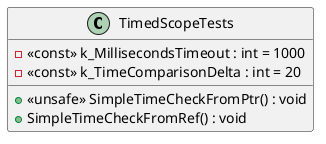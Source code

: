 @startuml
class TimedScopeTests {
    - <<const>> k_MillisecondsTimeout : int = 1000
    - <<const>> k_TimeComparisonDelta : int = 20
    + <<unsafe>> SimpleTimeCheckFromPtr() : void
    + SimpleTimeCheckFromRef() : void
}
@enduml
